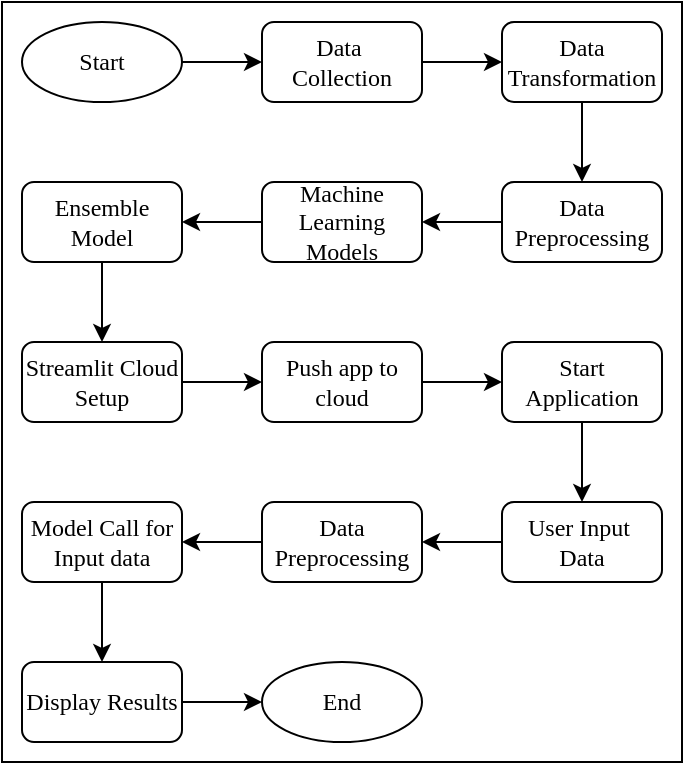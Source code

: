 <mxfile version="24.6.5" type="google">
  <diagram name="Page-1" id="-_yPXgutgqdCaTY3uVxa">
    <mxGraphModel grid="1" page="1" gridSize="10" guides="1" tooltips="1" connect="1" arrows="1" fold="1" pageScale="1" pageWidth="850" pageHeight="1100" math="0" shadow="0">
      <root>
        <mxCell id="0" />
        <mxCell id="1" parent="0" />
        <mxCell id="NLFYvGZJP4oL6Cd1EnTr-30" value="" style="rounded=0;whiteSpace=wrap;html=1;fontFamily=Times New Roman;" vertex="1" parent="1">
          <mxGeometry x="30" y="70" width="340" height="380" as="geometry" />
        </mxCell>
        <mxCell id="NLFYvGZJP4oL6Cd1EnTr-17" style="edgeStyle=orthogonalEdgeStyle;rounded=0;orthogonalLoop=1;jettySize=auto;html=1;exitX=1;exitY=0.5;exitDx=0;exitDy=0;entryX=0;entryY=0.5;entryDx=0;entryDy=0;fontFamily=Times New Roman;" edge="1" parent="1" source="NLFYvGZJP4oL6Cd1EnTr-1" target="NLFYvGZJP4oL6Cd1EnTr-3">
          <mxGeometry relative="1" as="geometry" />
        </mxCell>
        <mxCell id="NLFYvGZJP4oL6Cd1EnTr-1" value="Data&amp;nbsp;&lt;div&gt;Collection&lt;/div&gt;" style="rounded=1;whiteSpace=wrap;html=1;fontFamily=Times New Roman;" vertex="1" parent="1">
          <mxGeometry x="160" y="80" width="80" height="40" as="geometry" />
        </mxCell>
        <mxCell id="NLFYvGZJP4oL6Cd1EnTr-16" style="edgeStyle=orthogonalEdgeStyle;rounded=0;orthogonalLoop=1;jettySize=auto;html=1;exitX=1;exitY=0.5;exitDx=0;exitDy=0;entryX=0;entryY=0.5;entryDx=0;entryDy=0;fontFamily=Times New Roman;" edge="1" parent="1" source="NLFYvGZJP4oL6Cd1EnTr-2" target="NLFYvGZJP4oL6Cd1EnTr-1">
          <mxGeometry relative="1" as="geometry" />
        </mxCell>
        <mxCell id="NLFYvGZJP4oL6Cd1EnTr-2" value="Start" style="ellipse;whiteSpace=wrap;html=1;fontFamily=Times New Roman;" vertex="1" parent="1">
          <mxGeometry x="40" y="80" width="80" height="40" as="geometry" />
        </mxCell>
        <mxCell id="NLFYvGZJP4oL6Cd1EnTr-18" style="edgeStyle=orthogonalEdgeStyle;rounded=0;orthogonalLoop=1;jettySize=auto;html=1;exitX=0.5;exitY=1;exitDx=0;exitDy=0;entryX=0.5;entryY=0;entryDx=0;entryDy=0;fontFamily=Times New Roman;" edge="1" parent="1" source="NLFYvGZJP4oL6Cd1EnTr-3" target="NLFYvGZJP4oL6Cd1EnTr-4">
          <mxGeometry relative="1" as="geometry" />
        </mxCell>
        <mxCell id="NLFYvGZJP4oL6Cd1EnTr-3" value="Data Transformation" style="rounded=1;whiteSpace=wrap;html=1;fontFamily=Times New Roman;" vertex="1" parent="1">
          <mxGeometry x="280" y="80" width="80" height="40" as="geometry" />
        </mxCell>
        <mxCell id="NLFYvGZJP4oL6Cd1EnTr-19" style="edgeStyle=orthogonalEdgeStyle;rounded=0;orthogonalLoop=1;jettySize=auto;html=1;exitX=0;exitY=0.5;exitDx=0;exitDy=0;entryX=1;entryY=0.5;entryDx=0;entryDy=0;fontFamily=Times New Roman;" edge="1" parent="1" source="NLFYvGZJP4oL6Cd1EnTr-4" target="NLFYvGZJP4oL6Cd1EnTr-5">
          <mxGeometry relative="1" as="geometry" />
        </mxCell>
        <mxCell id="NLFYvGZJP4oL6Cd1EnTr-4" value="Data Preprocessing" style="rounded=1;whiteSpace=wrap;html=1;fontFamily=Times New Roman;" vertex="1" parent="1">
          <mxGeometry x="280" y="160" width="80" height="40" as="geometry" />
        </mxCell>
        <mxCell id="NLFYvGZJP4oL6Cd1EnTr-20" style="edgeStyle=orthogonalEdgeStyle;rounded=0;orthogonalLoop=1;jettySize=auto;html=1;exitX=0;exitY=0.5;exitDx=0;exitDy=0;entryX=1;entryY=0.5;entryDx=0;entryDy=0;fontFamily=Times New Roman;" edge="1" parent="1" source="NLFYvGZJP4oL6Cd1EnTr-5" target="NLFYvGZJP4oL6Cd1EnTr-6">
          <mxGeometry relative="1" as="geometry" />
        </mxCell>
        <mxCell id="NLFYvGZJP4oL6Cd1EnTr-5" value="Machine Learning Models" style="rounded=1;whiteSpace=wrap;html=1;fontFamily=Times New Roman;" vertex="1" parent="1">
          <mxGeometry x="160" y="160" width="80" height="40" as="geometry" />
        </mxCell>
        <mxCell id="NLFYvGZJP4oL6Cd1EnTr-21" style="edgeStyle=orthogonalEdgeStyle;rounded=0;orthogonalLoop=1;jettySize=auto;html=1;exitX=0.5;exitY=1;exitDx=0;exitDy=0;entryX=0.5;entryY=0;entryDx=0;entryDy=0;fontFamily=Times New Roman;" edge="1" parent="1" source="NLFYvGZJP4oL6Cd1EnTr-6" target="NLFYvGZJP4oL6Cd1EnTr-7">
          <mxGeometry relative="1" as="geometry" />
        </mxCell>
        <mxCell id="NLFYvGZJP4oL6Cd1EnTr-6" value="Ensemble Model" style="rounded=1;whiteSpace=wrap;html=1;fontFamily=Times New Roman;" vertex="1" parent="1">
          <mxGeometry x="40" y="160" width="80" height="40" as="geometry" />
        </mxCell>
        <mxCell id="NLFYvGZJP4oL6Cd1EnTr-22" style="edgeStyle=orthogonalEdgeStyle;rounded=0;orthogonalLoop=1;jettySize=auto;html=1;exitX=1;exitY=0.5;exitDx=0;exitDy=0;fontFamily=Times New Roman;" edge="1" parent="1" source="NLFYvGZJP4oL6Cd1EnTr-7" target="NLFYvGZJP4oL6Cd1EnTr-8">
          <mxGeometry relative="1" as="geometry" />
        </mxCell>
        <mxCell id="NLFYvGZJP4oL6Cd1EnTr-7" value="Streamlit Cloud Setup" style="rounded=1;whiteSpace=wrap;html=1;fontFamily=Times New Roman;" vertex="1" parent="1">
          <mxGeometry x="40" y="240" width="80" height="40" as="geometry" />
        </mxCell>
        <mxCell id="NLFYvGZJP4oL6Cd1EnTr-23" style="edgeStyle=orthogonalEdgeStyle;rounded=0;orthogonalLoop=1;jettySize=auto;html=1;exitX=1;exitY=0.5;exitDx=0;exitDy=0;entryX=0;entryY=0.5;entryDx=0;entryDy=0;fontFamily=Times New Roman;" edge="1" parent="1" source="NLFYvGZJP4oL6Cd1EnTr-8" target="NLFYvGZJP4oL6Cd1EnTr-9">
          <mxGeometry relative="1" as="geometry" />
        </mxCell>
        <mxCell id="NLFYvGZJP4oL6Cd1EnTr-8" value="Push app to cloud" style="rounded=1;whiteSpace=wrap;html=1;fontFamily=Times New Roman;" vertex="1" parent="1">
          <mxGeometry x="160" y="240" width="80" height="40" as="geometry" />
        </mxCell>
        <mxCell id="NLFYvGZJP4oL6Cd1EnTr-24" style="edgeStyle=orthogonalEdgeStyle;rounded=0;orthogonalLoop=1;jettySize=auto;html=1;entryX=0.5;entryY=0;entryDx=0;entryDy=0;fontFamily=Times New Roman;" edge="1" parent="1" source="NLFYvGZJP4oL6Cd1EnTr-9" target="NLFYvGZJP4oL6Cd1EnTr-10">
          <mxGeometry relative="1" as="geometry" />
        </mxCell>
        <mxCell id="NLFYvGZJP4oL6Cd1EnTr-9" value="Start Application" style="rounded=1;whiteSpace=wrap;html=1;fontFamily=Times New Roman;" vertex="1" parent="1">
          <mxGeometry x="280" y="240" width="80" height="40" as="geometry" />
        </mxCell>
        <mxCell id="NLFYvGZJP4oL6Cd1EnTr-25" value="" style="edgeStyle=orthogonalEdgeStyle;rounded=0;orthogonalLoop=1;jettySize=auto;html=1;fontFamily=Times New Roman;" edge="1" parent="1" source="NLFYvGZJP4oL6Cd1EnTr-10" target="NLFYvGZJP4oL6Cd1EnTr-11">
          <mxGeometry relative="1" as="geometry" />
        </mxCell>
        <mxCell id="NLFYvGZJP4oL6Cd1EnTr-10" value="User Input&amp;nbsp;&lt;div&gt;Data&lt;/div&gt;" style="rounded=1;whiteSpace=wrap;html=1;fontFamily=Times New Roman;" vertex="1" parent="1">
          <mxGeometry x="280" y="320" width="80" height="40" as="geometry" />
        </mxCell>
        <mxCell id="NLFYvGZJP4oL6Cd1EnTr-26" value="" style="edgeStyle=orthogonalEdgeStyle;rounded=0;orthogonalLoop=1;jettySize=auto;html=1;fontFamily=Times New Roman;" edge="1" parent="1" source="NLFYvGZJP4oL6Cd1EnTr-11" target="NLFYvGZJP4oL6Cd1EnTr-12">
          <mxGeometry relative="1" as="geometry" />
        </mxCell>
        <mxCell id="NLFYvGZJP4oL6Cd1EnTr-11" value="Data Preprocessing" style="rounded=1;whiteSpace=wrap;html=1;fontFamily=Times New Roman;" vertex="1" parent="1">
          <mxGeometry x="160" y="320" width="80" height="40" as="geometry" />
        </mxCell>
        <mxCell id="NLFYvGZJP4oL6Cd1EnTr-27" value="" style="edgeStyle=orthogonalEdgeStyle;rounded=0;orthogonalLoop=1;jettySize=auto;html=1;fontFamily=Times New Roman;" edge="1" parent="1" source="NLFYvGZJP4oL6Cd1EnTr-12" target="NLFYvGZJP4oL6Cd1EnTr-13">
          <mxGeometry relative="1" as="geometry" />
        </mxCell>
        <mxCell id="NLFYvGZJP4oL6Cd1EnTr-12" value="Model Call for Input data" style="rounded=1;whiteSpace=wrap;html=1;fontFamily=Times New Roman;" vertex="1" parent="1">
          <mxGeometry x="40" y="320" width="80" height="40" as="geometry" />
        </mxCell>
        <mxCell id="NLFYvGZJP4oL6Cd1EnTr-28" value="" style="edgeStyle=orthogonalEdgeStyle;rounded=0;orthogonalLoop=1;jettySize=auto;html=1;fontFamily=Times New Roman;" edge="1" parent="1" source="NLFYvGZJP4oL6Cd1EnTr-13" target="NLFYvGZJP4oL6Cd1EnTr-15">
          <mxGeometry relative="1" as="geometry" />
        </mxCell>
        <mxCell id="NLFYvGZJP4oL6Cd1EnTr-13" value="Display Results&lt;span style=&quot;color: rgba(0, 0, 0, 0); font-size: 0px; text-align: start; text-wrap: nowrap;&quot;&gt;%3CmxGraphModel%3E%3Croot%3E%3CmxCell%20id%3D%220%22%2F%3E%3CmxCell%20id%3D%221%22%20parent%3D%220%22%2F%3E%3CmxCell%20id%3D%222%22%20value%3D%22Data%20Preprocessing%22%20style%3D%22rounded%3D1%3BwhiteSpace%3Dwrap%3Bhtml%3D1%3B%22%20vertex%3D%221%22%20parent%3D%221%22%3E%3CmxGeometry%20x%3D%22160%22%20y%3D%22320%22%20width%3D%2280%22%20height%3D%2240%22%20as%3D%22geometry%22%2F%3E%3C%2FmxCell%3E%3C%2Froot%3E%3C%2FmxGraphModel%3E&lt;/span&gt;" style="rounded=1;whiteSpace=wrap;html=1;fontFamily=Times New Roman;" vertex="1" parent="1">
          <mxGeometry x="40" y="400" width="80" height="40" as="geometry" />
        </mxCell>
        <mxCell id="NLFYvGZJP4oL6Cd1EnTr-15" value="End" style="ellipse;whiteSpace=wrap;html=1;fontFamily=Times New Roman;" vertex="1" parent="1">
          <mxGeometry x="160" y="400" width="80" height="40" as="geometry" />
        </mxCell>
      </root>
    </mxGraphModel>
  </diagram>
</mxfile>
